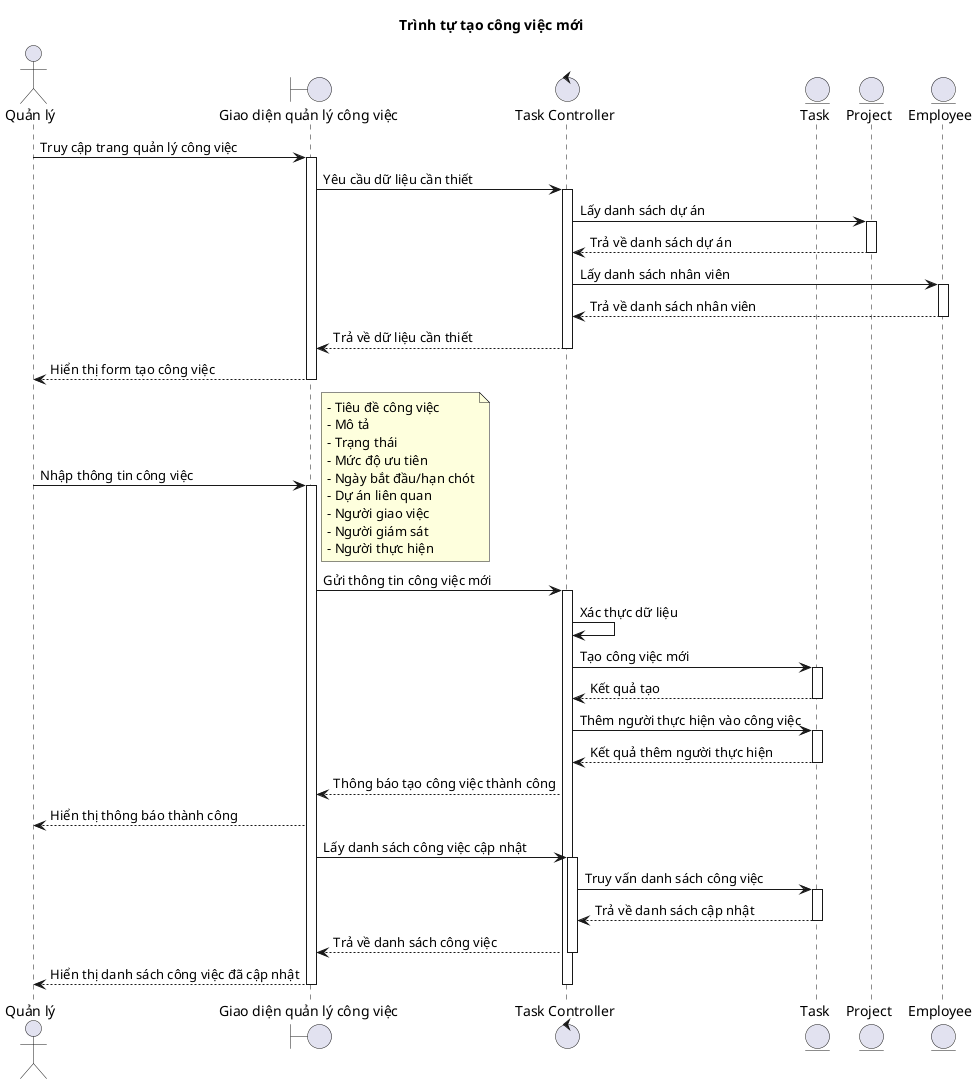 @startuml Tạo công việc mới
title Trình tự tạo công việc mới

actor "Quản lý" as Manager
boundary "Giao diện quản lý công việc" as UI
control "Task Controller" as Controller
entity "Task" as TaskEntity
entity "Project" as ProjectEntity
entity "Employee" as EmployeeEntity

Manager -> UI: Truy cập trang quản lý công việc
activate UI

UI -> Controller: Yêu cầu dữ liệu cần thiết
activate Controller

Controller -> ProjectEntity: Lấy danh sách dự án
activate ProjectEntity
ProjectEntity --> Controller: Trả về danh sách dự án
deactivate ProjectEntity

Controller -> EmployeeEntity: Lấy danh sách nhân viên
activate EmployeeEntity
EmployeeEntity --> Controller: Trả về danh sách nhân viên
deactivate EmployeeEntity

Controller --> UI: Trả về dữ liệu cần thiết
deactivate Controller

UI --> Manager: Hiển thị form tạo công việc
deactivate UI

Manager -> UI: Nhập thông tin công việc
activate UI
note right
  - Tiêu đề công việc
  - Mô tả
  - Trạng thái
  - Mức độ ưu tiên
  - Ngày bắt đầu/hạn chót
  - Dự án liên quan
  - Người giao việc
  - Người giám sát
  - Người thực hiện
end note

UI -> Controller: Gửi thông tin công việc mới
activate Controller

Controller -> Controller: Xác thực dữ liệu

Controller -> TaskEntity: Tạo công việc mới
activate TaskEntity
TaskEntity --> Controller: Kết quả tạo
deactivate TaskEntity

Controller -> TaskEntity: Thêm người thực hiện vào công việc
activate TaskEntity
TaskEntity --> Controller: Kết quả thêm người thực hiện
deactivate TaskEntity

Controller --> UI: Thông báo tạo công việc thành công
UI --> Manager: Hiển thị thông báo thành công

UI -> Controller: Lấy danh sách công việc cập nhật
activate Controller
Controller -> TaskEntity: Truy vấn danh sách công việc
activate TaskEntity
TaskEntity --> Controller: Trả về danh sách cập nhật
deactivate TaskEntity
Controller --> UI: Trả về danh sách công việc
deactivate Controller

UI --> Manager: Hiển thị danh sách công việc đã cập nhật

deactivate Controller
deactivate UI

@enduml 